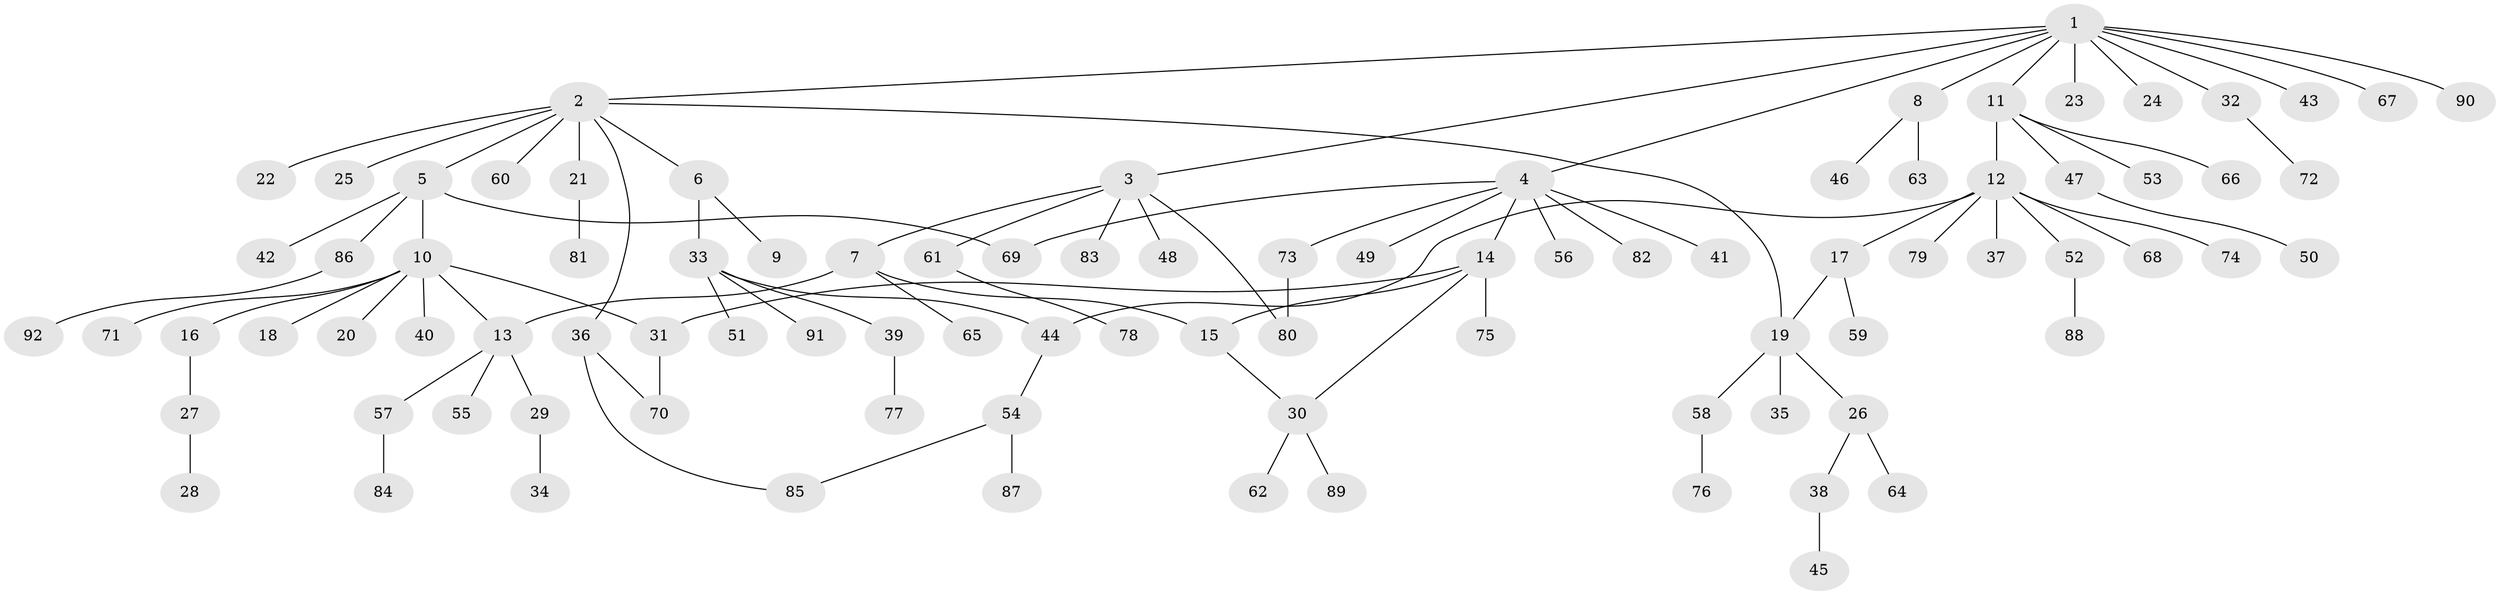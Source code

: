 // Generated by graph-tools (version 1.1) at 2025/01/03/09/25 03:01:54]
// undirected, 92 vertices, 101 edges
graph export_dot {
graph [start="1"]
  node [color=gray90,style=filled];
  1;
  2;
  3;
  4;
  5;
  6;
  7;
  8;
  9;
  10;
  11;
  12;
  13;
  14;
  15;
  16;
  17;
  18;
  19;
  20;
  21;
  22;
  23;
  24;
  25;
  26;
  27;
  28;
  29;
  30;
  31;
  32;
  33;
  34;
  35;
  36;
  37;
  38;
  39;
  40;
  41;
  42;
  43;
  44;
  45;
  46;
  47;
  48;
  49;
  50;
  51;
  52;
  53;
  54;
  55;
  56;
  57;
  58;
  59;
  60;
  61;
  62;
  63;
  64;
  65;
  66;
  67;
  68;
  69;
  70;
  71;
  72;
  73;
  74;
  75;
  76;
  77;
  78;
  79;
  80;
  81;
  82;
  83;
  84;
  85;
  86;
  87;
  88;
  89;
  90;
  91;
  92;
  1 -- 2;
  1 -- 3;
  1 -- 4;
  1 -- 8;
  1 -- 11;
  1 -- 23;
  1 -- 24;
  1 -- 32;
  1 -- 43;
  1 -- 67;
  1 -- 90;
  2 -- 5;
  2 -- 6;
  2 -- 19;
  2 -- 21;
  2 -- 22;
  2 -- 25;
  2 -- 36;
  2 -- 60;
  3 -- 7;
  3 -- 48;
  3 -- 61;
  3 -- 80;
  3 -- 83;
  4 -- 14;
  4 -- 41;
  4 -- 49;
  4 -- 56;
  4 -- 69;
  4 -- 73;
  4 -- 82;
  5 -- 10;
  5 -- 42;
  5 -- 69;
  5 -- 86;
  6 -- 9;
  6 -- 33;
  7 -- 13;
  7 -- 15;
  7 -- 65;
  8 -- 46;
  8 -- 63;
  10 -- 13;
  10 -- 16;
  10 -- 18;
  10 -- 20;
  10 -- 31;
  10 -- 40;
  10 -- 71;
  11 -- 12;
  11 -- 47;
  11 -- 53;
  11 -- 66;
  12 -- 17;
  12 -- 37;
  12 -- 44;
  12 -- 52;
  12 -- 68;
  12 -- 74;
  12 -- 79;
  13 -- 29;
  13 -- 55;
  13 -- 57;
  14 -- 15;
  14 -- 30;
  14 -- 31;
  14 -- 75;
  15 -- 30;
  16 -- 27;
  17 -- 19;
  17 -- 59;
  19 -- 26;
  19 -- 35;
  19 -- 58;
  21 -- 81;
  26 -- 38;
  26 -- 64;
  27 -- 28;
  29 -- 34;
  30 -- 62;
  30 -- 89;
  31 -- 70;
  32 -- 72;
  33 -- 39;
  33 -- 44;
  33 -- 51;
  33 -- 91;
  36 -- 70;
  36 -- 85;
  38 -- 45;
  39 -- 77;
  44 -- 54;
  47 -- 50;
  52 -- 88;
  54 -- 85;
  54 -- 87;
  57 -- 84;
  58 -- 76;
  61 -- 78;
  73 -- 80;
  86 -- 92;
}
